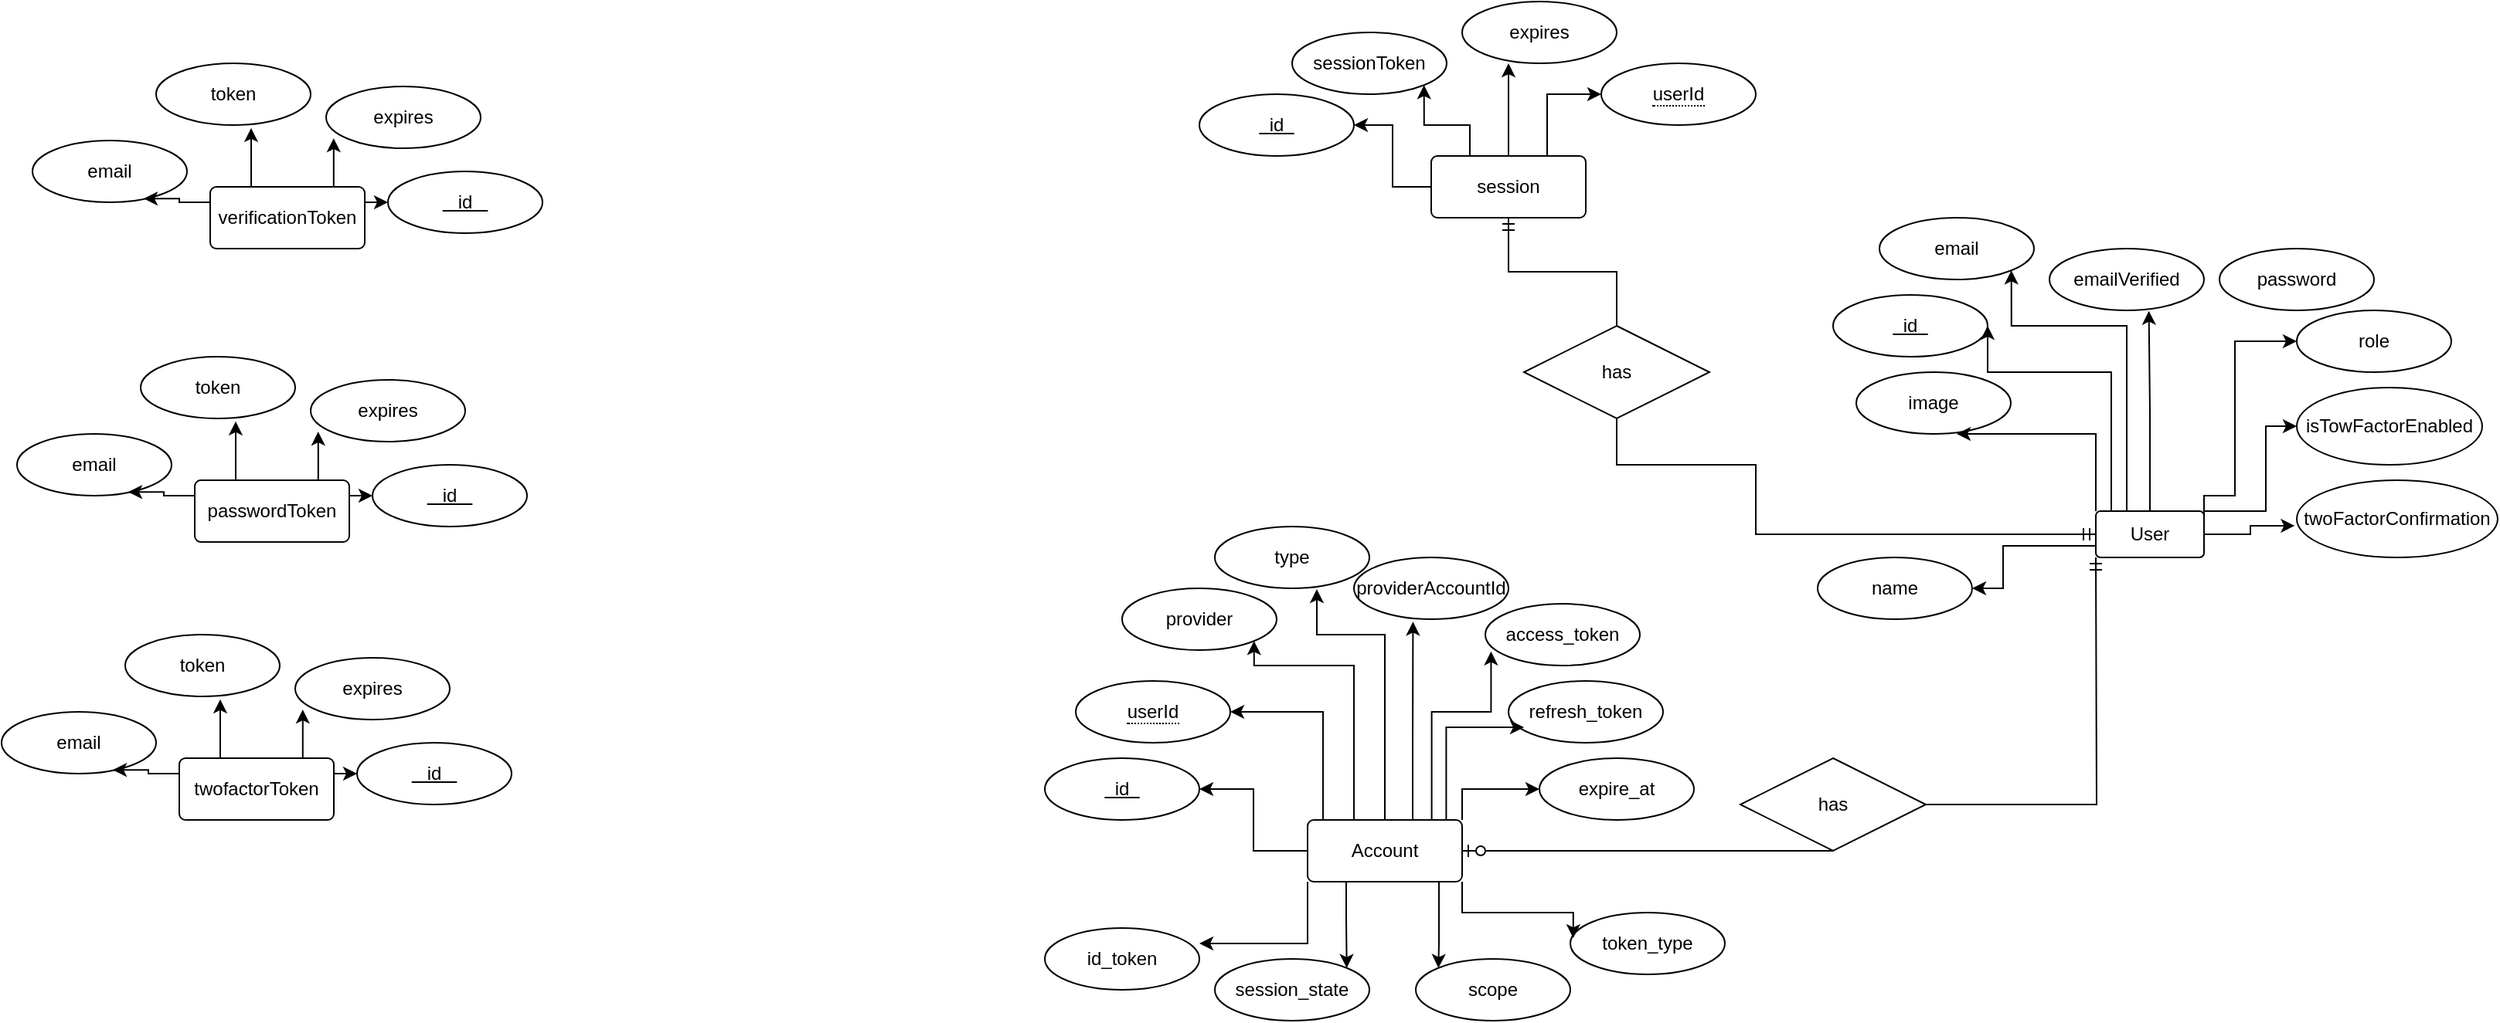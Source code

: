 <mxfile version="24.5.3" type="github">
  <diagram id="R2lEEEUBdFMjLlhIrx00" name="Page-1">
    <mxGraphModel dx="2750" dy="522" grid="1" gridSize="10" guides="1" tooltips="1" connect="1" arrows="1" fold="1" page="1" pageScale="1" pageWidth="850" pageHeight="1100" math="0" shadow="0" extFonts="Permanent Marker^https://fonts.googleapis.com/css?family=Permanent+Marker">
      <root>
        <mxCell id="0" />
        <mxCell id="1" parent="0" />
        <mxCell id="JUTJd4A7Ja9mCz1lMSgx-1" value="&amp;nbsp; id&amp;nbsp;&amp;nbsp;" style="ellipse;whiteSpace=wrap;html=1;align=center;fontStyle=4;" vertex="1" parent="1">
          <mxGeometry x="-440" y="350" width="100" height="40" as="geometry" />
        </mxCell>
        <mxCell id="JUTJd4A7Ja9mCz1lMSgx-2" style="edgeStyle=orthogonalEdgeStyle;rounded=0;orthogonalLoop=1;jettySize=auto;html=1;exitX=1;exitY=0.25;exitDx=0;exitDy=0;" edge="1" parent="1" source="JUTJd4A7Ja9mCz1lMSgx-6">
          <mxGeometry relative="1" as="geometry">
            <mxPoint x="-140" y="435" as="targetPoint" />
            <Array as="points">
              <mxPoint x="-160" y="490" />
              <mxPoint x="-160" y="435" />
            </Array>
          </mxGeometry>
        </mxCell>
        <mxCell id="JUTJd4A7Ja9mCz1lMSgx-3" style="edgeStyle=orthogonalEdgeStyle;rounded=0;orthogonalLoop=1;jettySize=auto;html=1;exitX=1;exitY=0;exitDx=0;exitDy=0;entryX=0;entryY=0.5;entryDx=0;entryDy=0;" edge="1" parent="1" source="JUTJd4A7Ja9mCz1lMSgx-6" target="JUTJd4A7Ja9mCz1lMSgx-10">
          <mxGeometry relative="1" as="geometry">
            <Array as="points">
              <mxPoint x="-180" y="480" />
              <mxPoint x="-180" y="380" />
            </Array>
          </mxGeometry>
        </mxCell>
        <mxCell id="JUTJd4A7Ja9mCz1lMSgx-4" style="edgeStyle=orthogonalEdgeStyle;rounded=0;orthogonalLoop=1;jettySize=auto;html=1;entryX=1;entryY=0.5;entryDx=0;entryDy=0;" edge="1" parent="1" source="JUTJd4A7Ja9mCz1lMSgx-6" target="JUTJd4A7Ja9mCz1lMSgx-1">
          <mxGeometry relative="1" as="geometry">
            <Array as="points">
              <mxPoint x="-260" y="400" />
              <mxPoint x="-340" y="400" />
            </Array>
          </mxGeometry>
        </mxCell>
        <mxCell id="JUTJd4A7Ja9mCz1lMSgx-5" style="edgeStyle=orthogonalEdgeStyle;rounded=0;orthogonalLoop=1;jettySize=auto;html=1;entryX=1;entryY=1;entryDx=0;entryDy=0;" edge="1" parent="1" source="JUTJd4A7Ja9mCz1lMSgx-6" target="JUTJd4A7Ja9mCz1lMSgx-7">
          <mxGeometry relative="1" as="geometry">
            <Array as="points">
              <mxPoint x="-250" y="370" />
              <mxPoint x="-325" y="370" />
            </Array>
          </mxGeometry>
        </mxCell>
        <mxCell id="JUTJd4A7Ja9mCz1lMSgx-6" value="User" style="rounded=1;arcSize=10;whiteSpace=wrap;html=1;align=center;" vertex="1" parent="1">
          <mxGeometry x="-270" y="490" width="70" height="30" as="geometry" />
        </mxCell>
        <mxCell id="JUTJd4A7Ja9mCz1lMSgx-7" value="email" style="ellipse;whiteSpace=wrap;html=1;align=center;" vertex="1" parent="1">
          <mxGeometry x="-410" y="300" width="100" height="40" as="geometry" />
        </mxCell>
        <mxCell id="JUTJd4A7Ja9mCz1lMSgx-8" value="emailVerified" style="ellipse;whiteSpace=wrap;html=1;align=center;" vertex="1" parent="1">
          <mxGeometry x="-300" y="320" width="100" height="40" as="geometry" />
        </mxCell>
        <mxCell id="JUTJd4A7Ja9mCz1lMSgx-9" value="password" style="ellipse;whiteSpace=wrap;html=1;align=center;" vertex="1" parent="1">
          <mxGeometry x="-190" y="320" width="100" height="40" as="geometry" />
        </mxCell>
        <mxCell id="JUTJd4A7Ja9mCz1lMSgx-10" value="role" style="ellipse;whiteSpace=wrap;html=1;align=center;" vertex="1" parent="1">
          <mxGeometry x="-140" y="360" width="100" height="40" as="geometry" />
        </mxCell>
        <mxCell id="JUTJd4A7Ja9mCz1lMSgx-11" value="image" style="ellipse;whiteSpace=wrap;html=1;align=center;" vertex="1" parent="1">
          <mxGeometry x="-425" y="400" width="100" height="40" as="geometry" />
        </mxCell>
        <mxCell id="JUTJd4A7Ja9mCz1lMSgx-12" value="isTowFactorEnabled" style="ellipse;whiteSpace=wrap;html=1;align=center;" vertex="1" parent="1">
          <mxGeometry x="-140" y="410" width="120" height="50" as="geometry" />
        </mxCell>
        <mxCell id="JUTJd4A7Ja9mCz1lMSgx-13" value="twoFactorConfirmation" style="ellipse;whiteSpace=wrap;html=1;align=center;" vertex="1" parent="1">
          <mxGeometry x="-140" y="470" width="130" height="50" as="geometry" />
        </mxCell>
        <mxCell id="JUTJd4A7Ja9mCz1lMSgx-14" style="edgeStyle=orthogonalEdgeStyle;rounded=0;orthogonalLoop=1;jettySize=auto;html=1;entryX=-0.01;entryY=0.589;entryDx=0;entryDy=0;entryPerimeter=0;" edge="1" parent="1" source="JUTJd4A7Ja9mCz1lMSgx-6" target="JUTJd4A7Ja9mCz1lMSgx-13">
          <mxGeometry relative="1" as="geometry" />
        </mxCell>
        <mxCell id="JUTJd4A7Ja9mCz1lMSgx-15" style="edgeStyle=orthogonalEdgeStyle;rounded=0;orthogonalLoop=1;jettySize=auto;html=1;" edge="1" parent="1" source="JUTJd4A7Ja9mCz1lMSgx-21" target="JUTJd4A7Ja9mCz1lMSgx-22">
          <mxGeometry relative="1" as="geometry" />
        </mxCell>
        <mxCell id="JUTJd4A7Ja9mCz1lMSgx-16" style="edgeStyle=orthogonalEdgeStyle;rounded=0;orthogonalLoop=1;jettySize=auto;html=1;exitX=0.25;exitY=0;exitDx=0;exitDy=0;entryX=1;entryY=0.5;entryDx=0;entryDy=0;" edge="1" parent="1" source="JUTJd4A7Ja9mCz1lMSgx-21" target="JUTJd4A7Ja9mCz1lMSgx-23">
          <mxGeometry relative="1" as="geometry">
            <Array as="points">
              <mxPoint x="-770" y="690" />
              <mxPoint x="-770" y="620" />
            </Array>
          </mxGeometry>
        </mxCell>
        <mxCell id="JUTJd4A7Ja9mCz1lMSgx-17" style="edgeStyle=orthogonalEdgeStyle;rounded=0;orthogonalLoop=1;jettySize=auto;html=1;exitX=0.5;exitY=0;exitDx=0;exitDy=0;entryX=0.66;entryY=1.014;entryDx=0;entryDy=0;entryPerimeter=0;" edge="1" parent="1" source="JUTJd4A7Ja9mCz1lMSgx-21" target="JUTJd4A7Ja9mCz1lMSgx-25">
          <mxGeometry relative="1" as="geometry">
            <Array as="points">
              <mxPoint x="-730" y="570" />
              <mxPoint x="-774" y="570" />
            </Array>
          </mxGeometry>
        </mxCell>
        <mxCell id="JUTJd4A7Ja9mCz1lMSgx-18" style="edgeStyle=orthogonalEdgeStyle;rounded=0;orthogonalLoop=1;jettySize=auto;html=1;exitX=0.25;exitY=1;exitDx=0;exitDy=0;entryX=1;entryY=0;entryDx=0;entryDy=0;" edge="1" parent="1" source="JUTJd4A7Ja9mCz1lMSgx-21" target="JUTJd4A7Ja9mCz1lMSgx-33">
          <mxGeometry relative="1" as="geometry" />
        </mxCell>
        <mxCell id="JUTJd4A7Ja9mCz1lMSgx-19" style="edgeStyle=orthogonalEdgeStyle;rounded=0;orthogonalLoop=1;jettySize=auto;html=1;exitX=1;exitY=0;exitDx=0;exitDy=0;entryX=0;entryY=0.5;entryDx=0;entryDy=0;" edge="1" parent="1" source="JUTJd4A7Ja9mCz1lMSgx-21" target="JUTJd4A7Ja9mCz1lMSgx-26">
          <mxGeometry relative="1" as="geometry" />
        </mxCell>
        <mxCell id="JUTJd4A7Ja9mCz1lMSgx-20" style="edgeStyle=orthogonalEdgeStyle;rounded=0;orthogonalLoop=1;jettySize=auto;html=1;entryX=0;entryY=0;entryDx=0;entryDy=0;" edge="1" parent="1" source="JUTJd4A7Ja9mCz1lMSgx-21" target="JUTJd4A7Ja9mCz1lMSgx-30">
          <mxGeometry relative="1" as="geometry">
            <Array as="points">
              <mxPoint x="-695" y="770" />
              <mxPoint x="-695" y="770" />
            </Array>
          </mxGeometry>
        </mxCell>
        <mxCell id="JUTJd4A7Ja9mCz1lMSgx-21" value="Account" style="rounded=1;arcSize=10;whiteSpace=wrap;html=1;align=center;" vertex="1" parent="1">
          <mxGeometry x="-780" y="690" width="100" height="40" as="geometry" />
        </mxCell>
        <mxCell id="JUTJd4A7Ja9mCz1lMSgx-22" value="&amp;nbsp; id&amp;nbsp;&amp;nbsp;" style="ellipse;whiteSpace=wrap;html=1;align=center;fontStyle=4;" vertex="1" parent="1">
          <mxGeometry x="-950" y="650" width="100" height="40" as="geometry" />
        </mxCell>
        <mxCell id="JUTJd4A7Ja9mCz1lMSgx-23" value="&lt;span style=&quot;border-bottom: 1px dotted&quot;&gt;userId&lt;/span&gt;" style="ellipse;whiteSpace=wrap;html=1;align=center;" vertex="1" parent="1">
          <mxGeometry x="-930" y="600" width="100" height="40" as="geometry" />
        </mxCell>
        <mxCell id="JUTJd4A7Ja9mCz1lMSgx-24" value="provider" style="ellipse;whiteSpace=wrap;html=1;align=center;" vertex="1" parent="1">
          <mxGeometry x="-900" y="540" width="100" height="40" as="geometry" />
        </mxCell>
        <mxCell id="JUTJd4A7Ja9mCz1lMSgx-25" value="type" style="ellipse;whiteSpace=wrap;html=1;align=center;" vertex="1" parent="1">
          <mxGeometry x="-840" y="500" width="100" height="40" as="geometry" />
        </mxCell>
        <mxCell id="JUTJd4A7Ja9mCz1lMSgx-26" value="expire_at" style="ellipse;whiteSpace=wrap;html=1;align=center;" vertex="1" parent="1">
          <mxGeometry x="-630" y="650" width="100" height="40" as="geometry" />
        </mxCell>
        <mxCell id="JUTJd4A7Ja9mCz1lMSgx-27" value="token_type" style="ellipse;whiteSpace=wrap;html=1;align=center;" vertex="1" parent="1">
          <mxGeometry x="-610" y="750" width="100" height="40" as="geometry" />
        </mxCell>
        <mxCell id="JUTJd4A7Ja9mCz1lMSgx-28" value="access_token" style="ellipse;whiteSpace=wrap;html=1;align=center;" vertex="1" parent="1">
          <mxGeometry x="-665" y="550" width="100" height="40" as="geometry" />
        </mxCell>
        <mxCell id="JUTJd4A7Ja9mCz1lMSgx-29" value="providerAccountId" style="ellipse;whiteSpace=wrap;html=1;align=center;" vertex="1" parent="1">
          <mxGeometry x="-750" y="520" width="100" height="40" as="geometry" />
        </mxCell>
        <mxCell id="JUTJd4A7Ja9mCz1lMSgx-30" value="scope" style="ellipse;whiteSpace=wrap;html=1;align=center;" vertex="1" parent="1">
          <mxGeometry x="-710" y="780" width="100" height="40" as="geometry" />
        </mxCell>
        <mxCell id="JUTJd4A7Ja9mCz1lMSgx-31" value="refresh_token" style="ellipse;whiteSpace=wrap;html=1;align=center;" vertex="1" parent="1">
          <mxGeometry x="-650" y="600" width="100" height="40" as="geometry" />
        </mxCell>
        <mxCell id="JUTJd4A7Ja9mCz1lMSgx-32" value="id_token" style="ellipse;whiteSpace=wrap;html=1;align=center;" vertex="1" parent="1">
          <mxGeometry x="-950" y="760" width="100" height="40" as="geometry" />
        </mxCell>
        <mxCell id="JUTJd4A7Ja9mCz1lMSgx-33" value="session_state" style="ellipse;whiteSpace=wrap;html=1;align=center;" vertex="1" parent="1">
          <mxGeometry x="-840" y="780" width="100" height="40" as="geometry" />
        </mxCell>
        <mxCell id="JUTJd4A7Ja9mCz1lMSgx-34" style="edgeStyle=orthogonalEdgeStyle;rounded=0;orthogonalLoop=1;jettySize=auto;html=1;exitX=0.75;exitY=0;exitDx=0;exitDy=0;entryX=1;entryY=1;entryDx=0;entryDy=0;" edge="1" parent="1" source="JUTJd4A7Ja9mCz1lMSgx-21" target="JUTJd4A7Ja9mCz1lMSgx-24">
          <mxGeometry relative="1" as="geometry">
            <Array as="points">
              <mxPoint x="-750" y="690" />
              <mxPoint x="-750" y="590" />
              <mxPoint x="-815" y="590" />
            </Array>
          </mxGeometry>
        </mxCell>
        <mxCell id="JUTJd4A7Ja9mCz1lMSgx-35" style="edgeStyle=orthogonalEdgeStyle;rounded=0;orthogonalLoop=1;jettySize=auto;html=1;entryX=0.037;entryY=0.771;entryDx=0;entryDy=0;entryPerimeter=0;exitX=0.803;exitY=-0.005;exitDx=0;exitDy=0;exitPerimeter=0;" edge="1" parent="1" source="JUTJd4A7Ja9mCz1lMSgx-21" target="JUTJd4A7Ja9mCz1lMSgx-28">
          <mxGeometry relative="1" as="geometry">
            <Array as="points">
              <mxPoint x="-700" y="620" />
              <mxPoint x="-661" y="620" />
            </Array>
            <mxPoint x="-690" y="690" as="sourcePoint" />
          </mxGeometry>
        </mxCell>
        <mxCell id="JUTJd4A7Ja9mCz1lMSgx-36" style="edgeStyle=orthogonalEdgeStyle;rounded=0;orthogonalLoop=1;jettySize=auto;html=1;exitX=1;exitY=1;exitDx=0;exitDy=0;entryX=0.019;entryY=0.414;entryDx=0;entryDy=0;entryPerimeter=0;" edge="1" parent="1" source="JUTJd4A7Ja9mCz1lMSgx-21" target="JUTJd4A7Ja9mCz1lMSgx-27">
          <mxGeometry relative="1" as="geometry">
            <Array as="points">
              <mxPoint x="-680" y="750" />
              <mxPoint x="-608" y="750" />
            </Array>
          </mxGeometry>
        </mxCell>
        <mxCell id="JUTJd4A7Ja9mCz1lMSgx-37" style="edgeStyle=orthogonalEdgeStyle;rounded=0;orthogonalLoop=1;jettySize=auto;html=1;exitX=0;exitY=1;exitDx=0;exitDy=0;entryX=1;entryY=0.25;entryDx=0;entryDy=0;entryPerimeter=0;" edge="1" parent="1" source="JUTJd4A7Ja9mCz1lMSgx-21" target="JUTJd4A7Ja9mCz1lMSgx-32">
          <mxGeometry relative="1" as="geometry" />
        </mxCell>
        <mxCell id="JUTJd4A7Ja9mCz1lMSgx-38" style="edgeStyle=orthogonalEdgeStyle;rounded=0;orthogonalLoop=1;jettySize=auto;html=1;exitX=0;exitY=0.5;exitDx=0;exitDy=0;entryX=1;entryY=0.5;entryDx=0;entryDy=0;" edge="1" parent="1" source="JUTJd4A7Ja9mCz1lMSgx-41" target="JUTJd4A7Ja9mCz1lMSgx-44">
          <mxGeometry relative="1" as="geometry" />
        </mxCell>
        <mxCell id="JUTJd4A7Ja9mCz1lMSgx-39" style="edgeStyle=orthogonalEdgeStyle;rounded=0;orthogonalLoop=1;jettySize=auto;html=1;exitX=0.25;exitY=0;exitDx=0;exitDy=0;entryX=1;entryY=1;entryDx=0;entryDy=0;" edge="1" parent="1" source="JUTJd4A7Ja9mCz1lMSgx-41" target="JUTJd4A7Ja9mCz1lMSgx-42">
          <mxGeometry relative="1" as="geometry" />
        </mxCell>
        <mxCell id="JUTJd4A7Ja9mCz1lMSgx-40" style="edgeStyle=orthogonalEdgeStyle;rounded=0;orthogonalLoop=1;jettySize=auto;html=1;exitX=0.75;exitY=0;exitDx=0;exitDy=0;entryX=0;entryY=0.5;entryDx=0;entryDy=0;" edge="1" parent="1" source="JUTJd4A7Ja9mCz1lMSgx-41" target="JUTJd4A7Ja9mCz1lMSgx-45">
          <mxGeometry relative="1" as="geometry" />
        </mxCell>
        <mxCell id="JUTJd4A7Ja9mCz1lMSgx-41" value="session" style="rounded=1;arcSize=10;whiteSpace=wrap;html=1;align=center;" vertex="1" parent="1">
          <mxGeometry x="-700" y="260" width="100" height="40" as="geometry" />
        </mxCell>
        <mxCell id="JUTJd4A7Ja9mCz1lMSgx-42" value="sessionToken" style="ellipse;whiteSpace=wrap;html=1;align=center;" vertex="1" parent="1">
          <mxGeometry x="-790" y="180" width="100" height="40" as="geometry" />
        </mxCell>
        <mxCell id="JUTJd4A7Ja9mCz1lMSgx-43" value="expires" style="ellipse;whiteSpace=wrap;html=1;align=center;" vertex="1" parent="1">
          <mxGeometry x="-680" y="160" width="100" height="40" as="geometry" />
        </mxCell>
        <mxCell id="JUTJd4A7Ja9mCz1lMSgx-44" value="&amp;nbsp; id&amp;nbsp;&amp;nbsp;" style="ellipse;whiteSpace=wrap;html=1;align=center;fontStyle=4;" vertex="1" parent="1">
          <mxGeometry x="-850" y="220" width="100" height="40" as="geometry" />
        </mxCell>
        <mxCell id="JUTJd4A7Ja9mCz1lMSgx-45" value="&lt;span style=&quot;border-bottom: 1px dotted&quot;&gt;userId&lt;/span&gt;" style="ellipse;whiteSpace=wrap;html=1;align=center;" vertex="1" parent="1">
          <mxGeometry x="-590" y="200" width="100" height="40" as="geometry" />
        </mxCell>
        <mxCell id="JUTJd4A7Ja9mCz1lMSgx-46" style="edgeStyle=orthogonalEdgeStyle;rounded=0;orthogonalLoop=1;jettySize=auto;html=1;entryX=0.3;entryY=1;entryDx=0;entryDy=0;entryPerimeter=0;" edge="1" parent="1" source="JUTJd4A7Ja9mCz1lMSgx-41" target="JUTJd4A7Ja9mCz1lMSgx-43">
          <mxGeometry relative="1" as="geometry" />
        </mxCell>
        <mxCell id="JUTJd4A7Ja9mCz1lMSgx-47" style="edgeStyle=orthogonalEdgeStyle;rounded=0;orthogonalLoop=1;jettySize=auto;html=1;exitX=1;exitY=0.25;exitDx=0;exitDy=0;entryX=0;entryY=0.5;entryDx=0;entryDy=0;" edge="1" parent="1" source="JUTJd4A7Ja9mCz1lMSgx-48" target="JUTJd4A7Ja9mCz1lMSgx-52">
          <mxGeometry relative="1" as="geometry" />
        </mxCell>
        <mxCell id="JUTJd4A7Ja9mCz1lMSgx-48" value="verificationToken" style="rounded=1;arcSize=10;whiteSpace=wrap;html=1;align=center;" vertex="1" parent="1">
          <mxGeometry x="-1490" y="280" width="100" height="40" as="geometry" />
        </mxCell>
        <mxCell id="JUTJd4A7Ja9mCz1lMSgx-49" value="email" style="ellipse;whiteSpace=wrap;html=1;align=center;" vertex="1" parent="1">
          <mxGeometry x="-1605" y="250" width="100" height="40" as="geometry" />
        </mxCell>
        <mxCell id="JUTJd4A7Ja9mCz1lMSgx-50" value="token" style="ellipse;whiteSpace=wrap;html=1;align=center;" vertex="1" parent="1">
          <mxGeometry x="-1525" y="200" width="100" height="40" as="geometry" />
        </mxCell>
        <mxCell id="JUTJd4A7Ja9mCz1lMSgx-51" value="expires" style="ellipse;whiteSpace=wrap;html=1;align=center;" vertex="1" parent="1">
          <mxGeometry x="-1415" y="215" width="100" height="40" as="geometry" />
        </mxCell>
        <mxCell id="JUTJd4A7Ja9mCz1lMSgx-52" value="&amp;nbsp; &amp;nbsp;id&amp;nbsp; &amp;nbsp;" style="ellipse;whiteSpace=wrap;html=1;align=center;fontStyle=4;" vertex="1" parent="1">
          <mxGeometry x="-1375" y="270" width="100" height="40" as="geometry" />
        </mxCell>
        <mxCell id="JUTJd4A7Ja9mCz1lMSgx-53" style="edgeStyle=orthogonalEdgeStyle;rounded=0;orthogonalLoop=1;jettySize=auto;html=1;exitX=0;exitY=0.25;exitDx=0;exitDy=0;entryX=0.72;entryY=0.94;entryDx=0;entryDy=0;entryPerimeter=0;" edge="1" parent="1" source="JUTJd4A7Ja9mCz1lMSgx-48" target="JUTJd4A7Ja9mCz1lMSgx-49">
          <mxGeometry relative="1" as="geometry" />
        </mxCell>
        <mxCell id="JUTJd4A7Ja9mCz1lMSgx-54" style="edgeStyle=orthogonalEdgeStyle;rounded=0;orthogonalLoop=1;jettySize=auto;html=1;exitX=0.25;exitY=0;exitDx=0;exitDy=0;entryX=0.615;entryY=1.048;entryDx=0;entryDy=0;entryPerimeter=0;" edge="1" parent="1" source="JUTJd4A7Ja9mCz1lMSgx-48" target="JUTJd4A7Ja9mCz1lMSgx-50">
          <mxGeometry relative="1" as="geometry" />
        </mxCell>
        <mxCell id="JUTJd4A7Ja9mCz1lMSgx-55" style="edgeStyle=orthogonalEdgeStyle;rounded=0;orthogonalLoop=1;jettySize=auto;html=1;exitX=0.75;exitY=0;exitDx=0;exitDy=0;entryX=0.049;entryY=0.839;entryDx=0;entryDy=0;entryPerimeter=0;" edge="1" parent="1" source="JUTJd4A7Ja9mCz1lMSgx-48" target="JUTJd4A7Ja9mCz1lMSgx-51">
          <mxGeometry relative="1" as="geometry" />
        </mxCell>
        <mxCell id="JUTJd4A7Ja9mCz1lMSgx-56" style="edgeStyle=orthogonalEdgeStyle;rounded=0;orthogonalLoop=1;jettySize=auto;html=1;exitX=1;exitY=0.25;exitDx=0;exitDy=0;entryX=0;entryY=0.5;entryDx=0;entryDy=0;" edge="1" parent="1" source="JUTJd4A7Ja9mCz1lMSgx-57" target="JUTJd4A7Ja9mCz1lMSgx-61">
          <mxGeometry relative="1" as="geometry" />
        </mxCell>
        <mxCell id="JUTJd4A7Ja9mCz1lMSgx-57" value="passwordToken" style="rounded=1;arcSize=10;whiteSpace=wrap;html=1;align=center;" vertex="1" parent="1">
          <mxGeometry x="-1500" y="470" width="100" height="40" as="geometry" />
        </mxCell>
        <mxCell id="JUTJd4A7Ja9mCz1lMSgx-58" value="email" style="ellipse;whiteSpace=wrap;html=1;align=center;" vertex="1" parent="1">
          <mxGeometry x="-1615" y="440" width="100" height="40" as="geometry" />
        </mxCell>
        <mxCell id="JUTJd4A7Ja9mCz1lMSgx-59" value="token" style="ellipse;whiteSpace=wrap;html=1;align=center;" vertex="1" parent="1">
          <mxGeometry x="-1535" y="390" width="100" height="40" as="geometry" />
        </mxCell>
        <mxCell id="JUTJd4A7Ja9mCz1lMSgx-60" value="expires" style="ellipse;whiteSpace=wrap;html=1;align=center;" vertex="1" parent="1">
          <mxGeometry x="-1425" y="405" width="100" height="40" as="geometry" />
        </mxCell>
        <mxCell id="JUTJd4A7Ja9mCz1lMSgx-61" value="&amp;nbsp; &amp;nbsp;id&amp;nbsp; &amp;nbsp;" style="ellipse;whiteSpace=wrap;html=1;align=center;fontStyle=4;" vertex="1" parent="1">
          <mxGeometry x="-1385" y="460" width="100" height="40" as="geometry" />
        </mxCell>
        <mxCell id="JUTJd4A7Ja9mCz1lMSgx-62" style="edgeStyle=orthogonalEdgeStyle;rounded=0;orthogonalLoop=1;jettySize=auto;html=1;exitX=0;exitY=0.25;exitDx=0;exitDy=0;entryX=0.72;entryY=0.94;entryDx=0;entryDy=0;entryPerimeter=0;" edge="1" parent="1" source="JUTJd4A7Ja9mCz1lMSgx-57" target="JUTJd4A7Ja9mCz1lMSgx-58">
          <mxGeometry relative="1" as="geometry" />
        </mxCell>
        <mxCell id="JUTJd4A7Ja9mCz1lMSgx-63" style="edgeStyle=orthogonalEdgeStyle;rounded=0;orthogonalLoop=1;jettySize=auto;html=1;exitX=0.25;exitY=0;exitDx=0;exitDy=0;entryX=0.615;entryY=1.048;entryDx=0;entryDy=0;entryPerimeter=0;" edge="1" parent="1" source="JUTJd4A7Ja9mCz1lMSgx-57" target="JUTJd4A7Ja9mCz1lMSgx-59">
          <mxGeometry relative="1" as="geometry" />
        </mxCell>
        <mxCell id="JUTJd4A7Ja9mCz1lMSgx-64" style="edgeStyle=orthogonalEdgeStyle;rounded=0;orthogonalLoop=1;jettySize=auto;html=1;exitX=0.75;exitY=0;exitDx=0;exitDy=0;entryX=0.049;entryY=0.839;entryDx=0;entryDy=0;entryPerimeter=0;" edge="1" parent="1" source="JUTJd4A7Ja9mCz1lMSgx-57" target="JUTJd4A7Ja9mCz1lMSgx-60">
          <mxGeometry relative="1" as="geometry" />
        </mxCell>
        <mxCell id="JUTJd4A7Ja9mCz1lMSgx-65" style="edgeStyle=orthogonalEdgeStyle;rounded=0;orthogonalLoop=1;jettySize=auto;html=1;exitX=1;exitY=0.25;exitDx=0;exitDy=0;entryX=0;entryY=0.5;entryDx=0;entryDy=0;" edge="1" parent="1" source="JUTJd4A7Ja9mCz1lMSgx-66" target="JUTJd4A7Ja9mCz1lMSgx-70">
          <mxGeometry relative="1" as="geometry" />
        </mxCell>
        <mxCell id="JUTJd4A7Ja9mCz1lMSgx-66" value="twofactorToken" style="rounded=1;arcSize=10;whiteSpace=wrap;html=1;align=center;" vertex="1" parent="1">
          <mxGeometry x="-1510" y="650" width="100" height="40" as="geometry" />
        </mxCell>
        <mxCell id="JUTJd4A7Ja9mCz1lMSgx-67" value="email" style="ellipse;whiteSpace=wrap;html=1;align=center;" vertex="1" parent="1">
          <mxGeometry x="-1625" y="620" width="100" height="40" as="geometry" />
        </mxCell>
        <mxCell id="JUTJd4A7Ja9mCz1lMSgx-68" value="token" style="ellipse;whiteSpace=wrap;html=1;align=center;" vertex="1" parent="1">
          <mxGeometry x="-1545" y="570" width="100" height="40" as="geometry" />
        </mxCell>
        <mxCell id="JUTJd4A7Ja9mCz1lMSgx-69" value="expires" style="ellipse;whiteSpace=wrap;html=1;align=center;" vertex="1" parent="1">
          <mxGeometry x="-1435" y="585" width="100" height="40" as="geometry" />
        </mxCell>
        <mxCell id="JUTJd4A7Ja9mCz1lMSgx-70" value="&amp;nbsp; &amp;nbsp;id&amp;nbsp; &amp;nbsp;" style="ellipse;whiteSpace=wrap;html=1;align=center;fontStyle=4;" vertex="1" parent="1">
          <mxGeometry x="-1395" y="640" width="100" height="40" as="geometry" />
        </mxCell>
        <mxCell id="JUTJd4A7Ja9mCz1lMSgx-71" style="edgeStyle=orthogonalEdgeStyle;rounded=0;orthogonalLoop=1;jettySize=auto;html=1;exitX=0;exitY=0.25;exitDx=0;exitDy=0;entryX=0.72;entryY=0.94;entryDx=0;entryDy=0;entryPerimeter=0;" edge="1" parent="1" source="JUTJd4A7Ja9mCz1lMSgx-66" target="JUTJd4A7Ja9mCz1lMSgx-67">
          <mxGeometry relative="1" as="geometry" />
        </mxCell>
        <mxCell id="JUTJd4A7Ja9mCz1lMSgx-72" style="edgeStyle=orthogonalEdgeStyle;rounded=0;orthogonalLoop=1;jettySize=auto;html=1;exitX=0.25;exitY=0;exitDx=0;exitDy=0;entryX=0.615;entryY=1.048;entryDx=0;entryDy=0;entryPerimeter=0;" edge="1" parent="1" source="JUTJd4A7Ja9mCz1lMSgx-66" target="JUTJd4A7Ja9mCz1lMSgx-68">
          <mxGeometry relative="1" as="geometry" />
        </mxCell>
        <mxCell id="JUTJd4A7Ja9mCz1lMSgx-73" style="edgeStyle=orthogonalEdgeStyle;rounded=0;orthogonalLoop=1;jettySize=auto;html=1;exitX=0.75;exitY=0;exitDx=0;exitDy=0;entryX=0.049;entryY=0.839;entryDx=0;entryDy=0;entryPerimeter=0;" edge="1" parent="1" source="JUTJd4A7Ja9mCz1lMSgx-66" target="JUTJd4A7Ja9mCz1lMSgx-69">
          <mxGeometry relative="1" as="geometry" />
        </mxCell>
        <mxCell id="JUTJd4A7Ja9mCz1lMSgx-74" value="name" style="ellipse;whiteSpace=wrap;html=1;align=center;" vertex="1" parent="1">
          <mxGeometry x="-450" y="520" width="100" height="40" as="geometry" />
        </mxCell>
        <mxCell id="JUTJd4A7Ja9mCz1lMSgx-80" style="edgeStyle=orthogonalEdgeStyle;rounded=0;orthogonalLoop=1;jettySize=auto;html=1;exitX=0;exitY=0.75;exitDx=0;exitDy=0;" edge="1" parent="1" source="JUTJd4A7Ja9mCz1lMSgx-6" target="JUTJd4A7Ja9mCz1lMSgx-74">
          <mxGeometry relative="1" as="geometry">
            <mxPoint x="-330" y="540" as="targetPoint" />
            <Array as="points">
              <mxPoint x="-330" y="513" />
              <mxPoint x="-330" y="540" />
            </Array>
          </mxGeometry>
        </mxCell>
        <mxCell id="JUTJd4A7Ja9mCz1lMSgx-81" value="has" style="shape=rhombus;perimeter=rhombusPerimeter;whiteSpace=wrap;html=1;align=center;" vertex="1" parent="1">
          <mxGeometry x="-500" y="650" width="120" height="60" as="geometry" />
        </mxCell>
        <mxCell id="JUTJd4A7Ja9mCz1lMSgx-82" value="" style="edgeStyle=orthogonalEdgeStyle;fontSize=12;html=1;endArrow=ERmandOne;rounded=0;exitX=1;exitY=0.5;exitDx=0;exitDy=0;" edge="1" parent="1" source="JUTJd4A7Ja9mCz1lMSgx-81">
          <mxGeometry width="100" height="100" relative="1" as="geometry">
            <mxPoint x="-530" y="610" as="sourcePoint" />
            <mxPoint x="-270" y="520" as="targetPoint" />
          </mxGeometry>
        </mxCell>
        <mxCell id="JUTJd4A7Ja9mCz1lMSgx-83" value="" style="edgeStyle=orthogonalEdgeStyle;fontSize=12;html=1;endArrow=ERzeroToOne;endFill=1;rounded=0;" edge="1" parent="1" source="JUTJd4A7Ja9mCz1lMSgx-81" target="JUTJd4A7Ja9mCz1lMSgx-21">
          <mxGeometry width="100" height="100" relative="1" as="geometry">
            <mxPoint x="-470" y="760" as="sourcePoint" />
            <mxPoint x="-370" y="660" as="targetPoint" />
            <Array as="points">
              <mxPoint x="-520" y="710" />
              <mxPoint x="-520" y="710" />
            </Array>
          </mxGeometry>
        </mxCell>
        <mxCell id="JUTJd4A7Ja9mCz1lMSgx-84" style="edgeStyle=orthogonalEdgeStyle;fontSize=12;html=1;endArrow=ERmandOne;rounded=0;exitX=0.5;exitY=1;exitDx=0;exitDy=0;" edge="1" parent="1" source="JUTJd4A7Ja9mCz1lMSgx-86" target="JUTJd4A7Ja9mCz1lMSgx-6">
          <mxGeometry relative="1" as="geometry">
            <Array as="points">
              <mxPoint x="-580" y="460" />
              <mxPoint x="-490" y="460" />
              <mxPoint x="-490" y="505" />
            </Array>
          </mxGeometry>
        </mxCell>
        <mxCell id="JUTJd4A7Ja9mCz1lMSgx-85" style="fontSize=12;html=1;endArrow=ERmandOne;rounded=0;exitX=0.5;exitY=0;exitDx=0;exitDy=0;edgeStyle=orthogonalEdgeStyle;" edge="1" parent="1" source="JUTJd4A7Ja9mCz1lMSgx-86" target="JUTJd4A7Ja9mCz1lMSgx-41">
          <mxGeometry relative="1" as="geometry" />
        </mxCell>
        <mxCell id="JUTJd4A7Ja9mCz1lMSgx-86" value="has" style="shape=rhombus;perimeter=rhombusPerimeter;whiteSpace=wrap;html=1;align=center;" vertex="1" parent="1">
          <mxGeometry x="-640" y="370" width="120" height="60" as="geometry" />
        </mxCell>
        <mxCell id="JUTJd4A7Ja9mCz1lMSgx-114" style="edgeStyle=orthogonalEdgeStyle;rounded=0;orthogonalLoop=1;jettySize=auto;html=1;entryX=0.1;entryY=0.75;entryDx=0;entryDy=0;entryPerimeter=0;exitX=0.897;exitY=0.006;exitDx=0;exitDy=0;exitPerimeter=0;" edge="1" parent="1" source="JUTJd4A7Ja9mCz1lMSgx-21" target="JUTJd4A7Ja9mCz1lMSgx-31">
          <mxGeometry relative="1" as="geometry">
            <Array as="points">
              <mxPoint x="-690" y="630" />
            </Array>
          </mxGeometry>
        </mxCell>
        <mxCell id="JUTJd4A7Ja9mCz1lMSgx-115" style="edgeStyle=orthogonalEdgeStyle;rounded=0;orthogonalLoop=1;jettySize=auto;html=1;entryX=0.643;entryY=1.008;entryDx=0;entryDy=0;entryPerimeter=0;" edge="1" parent="1" source="JUTJd4A7Ja9mCz1lMSgx-6" target="JUTJd4A7Ja9mCz1lMSgx-8">
          <mxGeometry relative="1" as="geometry">
            <Array as="points">
              <mxPoint x="-235" y="425" />
              <mxPoint x="-236" y="425" />
            </Array>
          </mxGeometry>
        </mxCell>
        <mxCell id="JUTJd4A7Ja9mCz1lMSgx-116" style="edgeStyle=orthogonalEdgeStyle;rounded=0;orthogonalLoop=1;jettySize=auto;html=1;entryX=0.65;entryY=1;entryDx=0;entryDy=0;entryPerimeter=0;" edge="1" parent="1" source="JUTJd4A7Ja9mCz1lMSgx-6" target="JUTJd4A7Ja9mCz1lMSgx-11">
          <mxGeometry relative="1" as="geometry">
            <Array as="points">
              <mxPoint x="-270" y="440" />
            </Array>
          </mxGeometry>
        </mxCell>
        <mxCell id="JUTJd4A7Ja9mCz1lMSgx-117" style="edgeStyle=orthogonalEdgeStyle;rounded=0;orthogonalLoop=1;jettySize=auto;html=1;entryX=0.382;entryY=1.041;entryDx=0;entryDy=0;entryPerimeter=0;" edge="1" parent="1" source="JUTJd4A7Ja9mCz1lMSgx-21" target="JUTJd4A7Ja9mCz1lMSgx-29">
          <mxGeometry relative="1" as="geometry">
            <Array as="points">
              <mxPoint x="-712" y="640" />
              <mxPoint x="-712" y="640" />
            </Array>
          </mxGeometry>
        </mxCell>
      </root>
    </mxGraphModel>
  </diagram>
</mxfile>
